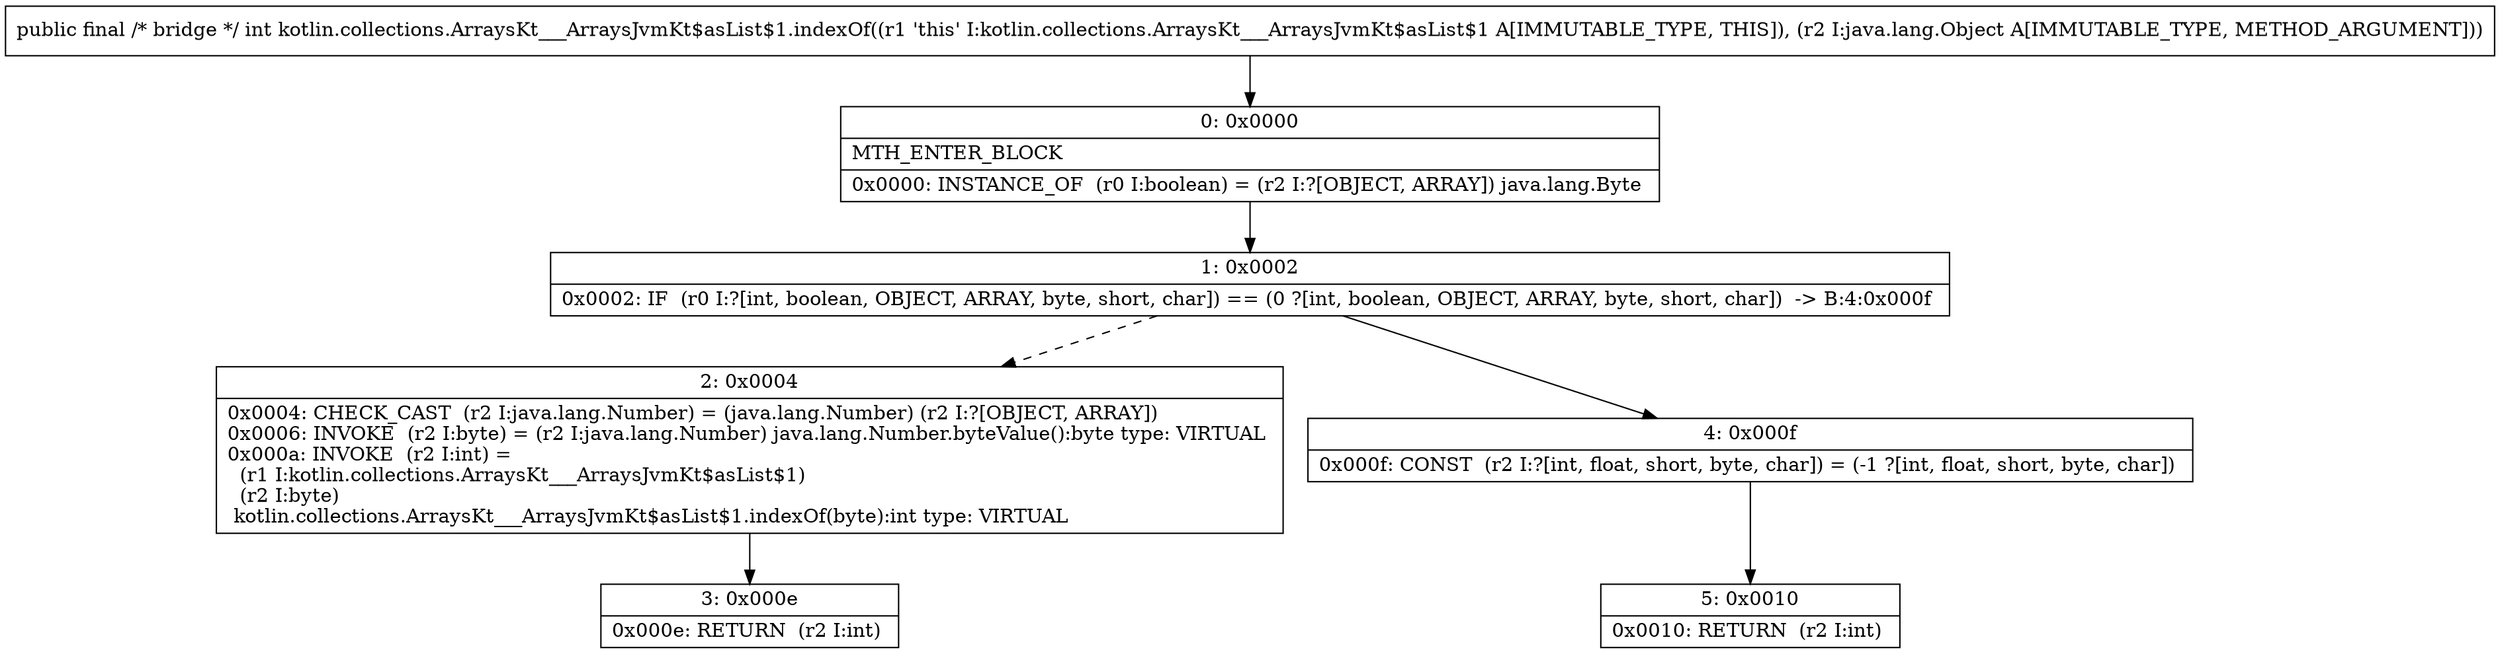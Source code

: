 digraph "CFG forkotlin.collections.ArraysKt___ArraysJvmKt$asList$1.indexOf(Ljava\/lang\/Object;)I" {
Node_0 [shape=record,label="{0\:\ 0x0000|MTH_ENTER_BLOCK\l|0x0000: INSTANCE_OF  (r0 I:boolean) = (r2 I:?[OBJECT, ARRAY]) java.lang.Byte \l}"];
Node_1 [shape=record,label="{1\:\ 0x0002|0x0002: IF  (r0 I:?[int, boolean, OBJECT, ARRAY, byte, short, char]) == (0 ?[int, boolean, OBJECT, ARRAY, byte, short, char])  \-\> B:4:0x000f \l}"];
Node_2 [shape=record,label="{2\:\ 0x0004|0x0004: CHECK_CAST  (r2 I:java.lang.Number) = (java.lang.Number) (r2 I:?[OBJECT, ARRAY]) \l0x0006: INVOKE  (r2 I:byte) = (r2 I:java.lang.Number) java.lang.Number.byteValue():byte type: VIRTUAL \l0x000a: INVOKE  (r2 I:int) = \l  (r1 I:kotlin.collections.ArraysKt___ArraysJvmKt$asList$1)\l  (r2 I:byte)\l kotlin.collections.ArraysKt___ArraysJvmKt$asList$1.indexOf(byte):int type: VIRTUAL \l}"];
Node_3 [shape=record,label="{3\:\ 0x000e|0x000e: RETURN  (r2 I:int) \l}"];
Node_4 [shape=record,label="{4\:\ 0x000f|0x000f: CONST  (r2 I:?[int, float, short, byte, char]) = (\-1 ?[int, float, short, byte, char]) \l}"];
Node_5 [shape=record,label="{5\:\ 0x0010|0x0010: RETURN  (r2 I:int) \l}"];
MethodNode[shape=record,label="{public final \/* bridge *\/ int kotlin.collections.ArraysKt___ArraysJvmKt$asList$1.indexOf((r1 'this' I:kotlin.collections.ArraysKt___ArraysJvmKt$asList$1 A[IMMUTABLE_TYPE, THIS]), (r2 I:java.lang.Object A[IMMUTABLE_TYPE, METHOD_ARGUMENT])) }"];
MethodNode -> Node_0;
Node_0 -> Node_1;
Node_1 -> Node_2[style=dashed];
Node_1 -> Node_4;
Node_2 -> Node_3;
Node_4 -> Node_5;
}

